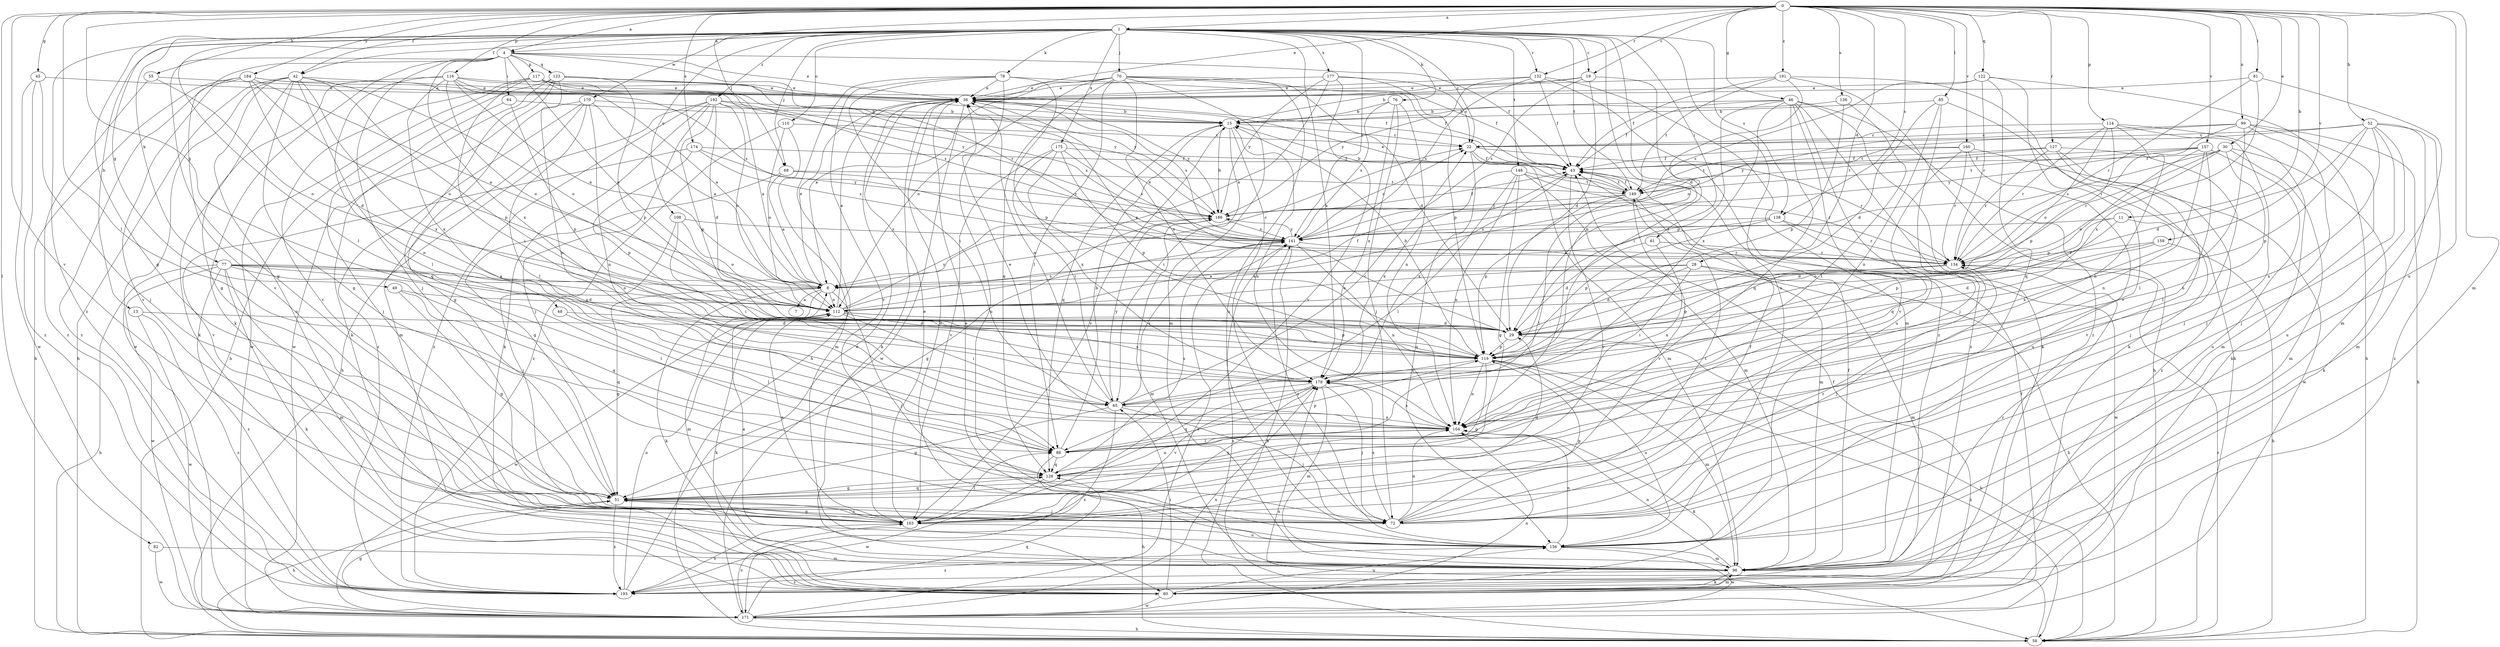 strict digraph  {
0;
1;
4;
7;
8;
11;
13;
15;
19;
22;
28;
29;
30;
36;
42;
43;
45;
46;
48;
49;
51;
52;
55;
58;
61;
64;
65;
68;
70;
72;
76;
77;
78;
80;
81;
82;
85;
88;
96;
99;
104;
108;
110;
112;
114;
116;
117;
119;
122;
123;
126;
127;
132;
134;
136;
138;
141;
148;
149;
156;
157;
159;
160;
163;
170;
171;
174;
175;
177;
178;
184;
186;
191;
192;
193;
0 -> 1  [label=a];
0 -> 4  [label=a];
0 -> 11  [label=b];
0 -> 19  [label=c];
0 -> 28  [label=d];
0 -> 30  [label=e];
0 -> 36  [label=e];
0 -> 42  [label=f];
0 -> 45  [label=g];
0 -> 46  [label=g];
0 -> 48  [label=g];
0 -> 52  [label=h];
0 -> 55  [label=h];
0 -> 68  [label=j];
0 -> 81  [label=l];
0 -> 82  [label=l];
0 -> 85  [label=l];
0 -> 88  [label=l];
0 -> 96  [label=m];
0 -> 99  [label=n];
0 -> 114  [label=p];
0 -> 116  [label=p];
0 -> 122  [label=q];
0 -> 127  [label=r];
0 -> 132  [label=r];
0 -> 136  [label=s];
0 -> 138  [label=s];
0 -> 156  [label=u];
0 -> 157  [label=v];
0 -> 159  [label=v];
0 -> 160  [label=v];
0 -> 163  [label=v];
0 -> 174  [label=x];
0 -> 184  [label=y];
0 -> 191  [label=z];
1 -> 4  [label=a];
1 -> 13  [label=b];
1 -> 19  [label=c];
1 -> 22  [label=c];
1 -> 29  [label=d];
1 -> 42  [label=f];
1 -> 49  [label=g];
1 -> 51  [label=g];
1 -> 61  [label=i];
1 -> 68  [label=j];
1 -> 70  [label=j];
1 -> 76  [label=k];
1 -> 77  [label=k];
1 -> 78  [label=k];
1 -> 88  [label=l];
1 -> 104  [label=n];
1 -> 108  [label=o];
1 -> 110  [label=o];
1 -> 132  [label=r];
1 -> 138  [label=s];
1 -> 141  [label=s];
1 -> 148  [label=t];
1 -> 149  [label=t];
1 -> 156  [label=u];
1 -> 170  [label=w];
1 -> 175  [label=x];
1 -> 177  [label=x];
1 -> 178  [label=x];
1 -> 192  [label=z];
1 -> 193  [label=z];
4 -> 36  [label=e];
4 -> 43  [label=f];
4 -> 51  [label=g];
4 -> 64  [label=i];
4 -> 72  [label=j];
4 -> 80  [label=k];
4 -> 112  [label=o];
4 -> 117  [label=p];
4 -> 123  [label=q];
4 -> 134  [label=r];
4 -> 163  [label=v];
4 -> 178  [label=x];
8 -> 7  [label=a];
8 -> 22  [label=c];
8 -> 36  [label=e];
8 -> 51  [label=g];
8 -> 72  [label=j];
8 -> 80  [label=k];
8 -> 96  [label=m];
8 -> 112  [label=o];
11 -> 29  [label=d];
11 -> 119  [label=p];
11 -> 141  [label=s];
11 -> 178  [label=x];
13 -> 29  [label=d];
13 -> 171  [label=w];
13 -> 193  [label=z];
15 -> 22  [label=c];
15 -> 65  [label=i];
15 -> 72  [label=j];
15 -> 104  [label=n];
15 -> 126  [label=q];
15 -> 163  [label=v];
19 -> 15  [label=b];
19 -> 29  [label=d];
19 -> 36  [label=e];
19 -> 65  [label=i];
19 -> 141  [label=s];
22 -> 43  [label=f];
22 -> 96  [label=m];
22 -> 134  [label=r];
22 -> 156  [label=u];
28 -> 8  [label=a];
28 -> 29  [label=d];
28 -> 58  [label=h];
28 -> 65  [label=i];
28 -> 96  [label=m];
28 -> 112  [label=o];
29 -> 36  [label=e];
29 -> 58  [label=h];
29 -> 119  [label=p];
30 -> 43  [label=f];
30 -> 80  [label=k];
30 -> 96  [label=m];
30 -> 104  [label=n];
30 -> 112  [label=o];
30 -> 134  [label=r];
30 -> 141  [label=s];
36 -> 15  [label=b];
36 -> 80  [label=k];
36 -> 141  [label=s];
36 -> 156  [label=u];
36 -> 171  [label=w];
36 -> 186  [label=y];
42 -> 36  [label=e];
42 -> 51  [label=g];
42 -> 58  [label=h];
42 -> 80  [label=k];
42 -> 88  [label=l];
42 -> 112  [label=o];
42 -> 119  [label=p];
42 -> 156  [label=u];
42 -> 171  [label=w];
42 -> 178  [label=x];
43 -> 149  [label=t];
43 -> 163  [label=v];
43 -> 178  [label=x];
45 -> 36  [label=e];
45 -> 72  [label=j];
45 -> 171  [label=w];
45 -> 193  [label=z];
46 -> 15  [label=b];
46 -> 43  [label=f];
46 -> 58  [label=h];
46 -> 80  [label=k];
46 -> 119  [label=p];
46 -> 126  [label=q];
46 -> 156  [label=u];
46 -> 163  [label=v];
46 -> 178  [label=x];
46 -> 193  [label=z];
48 -> 29  [label=d];
48 -> 88  [label=l];
49 -> 51  [label=g];
49 -> 112  [label=o];
49 -> 126  [label=q];
51 -> 29  [label=d];
51 -> 58  [label=h];
51 -> 72  [label=j];
51 -> 126  [label=q];
51 -> 163  [label=v];
51 -> 193  [label=z];
52 -> 22  [label=c];
52 -> 29  [label=d];
52 -> 72  [label=j];
52 -> 96  [label=m];
52 -> 104  [label=n];
52 -> 119  [label=p];
52 -> 149  [label=t];
52 -> 156  [label=u];
52 -> 193  [label=z];
55 -> 36  [label=e];
55 -> 112  [label=o];
55 -> 193  [label=z];
58 -> 134  [label=r];
58 -> 141  [label=s];
58 -> 178  [label=x];
61 -> 29  [label=d];
61 -> 104  [label=n];
61 -> 134  [label=r];
64 -> 15  [label=b];
64 -> 72  [label=j];
64 -> 119  [label=p];
65 -> 22  [label=c];
65 -> 36  [label=e];
65 -> 51  [label=g];
65 -> 72  [label=j];
65 -> 104  [label=n];
65 -> 141  [label=s];
65 -> 186  [label=y];
65 -> 193  [label=z];
68 -> 8  [label=a];
68 -> 51  [label=g];
68 -> 149  [label=t];
68 -> 186  [label=y];
70 -> 8  [label=a];
70 -> 29  [label=d];
70 -> 36  [label=e];
70 -> 43  [label=f];
70 -> 88  [label=l];
70 -> 96  [label=m];
70 -> 112  [label=o];
70 -> 126  [label=q];
70 -> 156  [label=u];
70 -> 178  [label=x];
72 -> 43  [label=f];
72 -> 104  [label=n];
72 -> 119  [label=p];
72 -> 134  [label=r];
72 -> 149  [label=t];
72 -> 178  [label=x];
76 -> 15  [label=b];
76 -> 72  [label=j];
76 -> 104  [label=n];
76 -> 141  [label=s];
76 -> 178  [label=x];
77 -> 8  [label=a];
77 -> 29  [label=d];
77 -> 58  [label=h];
77 -> 80  [label=k];
77 -> 88  [label=l];
77 -> 96  [label=m];
77 -> 112  [label=o];
77 -> 126  [label=q];
77 -> 171  [label=w];
77 -> 193  [label=z];
78 -> 36  [label=e];
78 -> 43  [label=f];
78 -> 58  [label=h];
78 -> 65  [label=i];
78 -> 119  [label=p];
78 -> 156  [label=u];
78 -> 163  [label=v];
80 -> 43  [label=f];
80 -> 65  [label=i];
80 -> 96  [label=m];
80 -> 156  [label=u];
80 -> 171  [label=w];
81 -> 36  [label=e];
81 -> 96  [label=m];
81 -> 134  [label=r];
81 -> 178  [label=x];
82 -> 96  [label=m];
82 -> 171  [label=w];
85 -> 15  [label=b];
85 -> 29  [label=d];
85 -> 72  [label=j];
85 -> 80  [label=k];
85 -> 104  [label=n];
88 -> 15  [label=b];
88 -> 58  [label=h];
88 -> 119  [label=p];
88 -> 126  [label=q];
96 -> 8  [label=a];
96 -> 43  [label=f];
96 -> 80  [label=k];
96 -> 104  [label=n];
96 -> 134  [label=r];
96 -> 193  [label=z];
99 -> 22  [label=c];
99 -> 58  [label=h];
99 -> 72  [label=j];
99 -> 88  [label=l];
99 -> 96  [label=m];
99 -> 134  [label=r];
99 -> 186  [label=y];
104 -> 36  [label=e];
104 -> 80  [label=k];
104 -> 88  [label=l];
104 -> 178  [label=x];
108 -> 65  [label=i];
108 -> 72  [label=j];
108 -> 112  [label=o];
108 -> 141  [label=s];
110 -> 22  [label=c];
110 -> 96  [label=m];
110 -> 112  [label=o];
110 -> 193  [label=z];
112 -> 29  [label=d];
112 -> 36  [label=e];
112 -> 43  [label=f];
112 -> 65  [label=i];
112 -> 80  [label=k];
112 -> 119  [label=p];
112 -> 141  [label=s];
112 -> 171  [label=w];
112 -> 178  [label=x];
112 -> 186  [label=y];
114 -> 22  [label=c];
114 -> 72  [label=j];
114 -> 80  [label=k];
114 -> 104  [label=n];
114 -> 112  [label=o];
114 -> 119  [label=p];
114 -> 134  [label=r];
116 -> 8  [label=a];
116 -> 36  [label=e];
116 -> 43  [label=f];
116 -> 51  [label=g];
116 -> 104  [label=n];
116 -> 112  [label=o];
116 -> 141  [label=s];
116 -> 178  [label=x];
116 -> 186  [label=y];
117 -> 8  [label=a];
117 -> 36  [label=e];
117 -> 65  [label=i];
117 -> 141  [label=s];
117 -> 163  [label=v];
117 -> 171  [label=w];
117 -> 186  [label=y];
119 -> 15  [label=b];
119 -> 51  [label=g];
119 -> 58  [label=h];
119 -> 96  [label=m];
119 -> 104  [label=n];
119 -> 156  [label=u];
119 -> 178  [label=x];
122 -> 36  [label=e];
122 -> 58  [label=h];
122 -> 126  [label=q];
122 -> 134  [label=r];
122 -> 141  [label=s];
122 -> 163  [label=v];
123 -> 36  [label=e];
123 -> 58  [label=h];
123 -> 80  [label=k];
123 -> 104  [label=n];
123 -> 119  [label=p];
123 -> 126  [label=q];
123 -> 171  [label=w];
123 -> 186  [label=y];
126 -> 51  [label=g];
126 -> 104  [label=n];
126 -> 141  [label=s];
126 -> 171  [label=w];
127 -> 43  [label=f];
127 -> 72  [label=j];
127 -> 134  [label=r];
127 -> 149  [label=t];
127 -> 163  [label=v];
127 -> 193  [label=z];
132 -> 36  [label=e];
132 -> 43  [label=f];
132 -> 96  [label=m];
132 -> 141  [label=s];
132 -> 186  [label=y];
132 -> 193  [label=z];
134 -> 8  [label=a];
134 -> 36  [label=e];
134 -> 72  [label=j];
134 -> 119  [label=p];
136 -> 15  [label=b];
136 -> 88  [label=l];
136 -> 119  [label=p];
138 -> 8  [label=a];
138 -> 119  [label=p];
138 -> 134  [label=r];
138 -> 141  [label=s];
138 -> 171  [label=w];
141 -> 22  [label=c];
141 -> 58  [label=h];
141 -> 104  [label=n];
141 -> 134  [label=r];
141 -> 186  [label=y];
148 -> 51  [label=g];
148 -> 88  [label=l];
148 -> 96  [label=m];
148 -> 104  [label=n];
148 -> 134  [label=r];
148 -> 149  [label=t];
148 -> 178  [label=x];
149 -> 15  [label=b];
149 -> 36  [label=e];
149 -> 43  [label=f];
149 -> 88  [label=l];
149 -> 96  [label=m];
149 -> 119  [label=p];
149 -> 163  [label=v];
149 -> 186  [label=y];
156 -> 36  [label=e];
156 -> 96  [label=m];
156 -> 104  [label=n];
156 -> 141  [label=s];
156 -> 171  [label=w];
156 -> 193  [label=z];
157 -> 43  [label=f];
157 -> 88  [label=l];
157 -> 104  [label=n];
157 -> 119  [label=p];
157 -> 149  [label=t];
157 -> 156  [label=u];
157 -> 186  [label=y];
159 -> 29  [label=d];
159 -> 58  [label=h];
159 -> 112  [label=o];
159 -> 134  [label=r];
160 -> 43  [label=f];
160 -> 126  [label=q];
160 -> 134  [label=r];
160 -> 149  [label=t];
160 -> 156  [label=u];
160 -> 171  [label=w];
163 -> 36  [label=e];
163 -> 51  [label=g];
163 -> 88  [label=l];
163 -> 112  [label=o];
163 -> 156  [label=u];
163 -> 178  [label=x];
163 -> 193  [label=z];
170 -> 8  [label=a];
170 -> 15  [label=b];
170 -> 51  [label=g];
170 -> 88  [label=l];
170 -> 96  [label=m];
170 -> 104  [label=n];
170 -> 193  [label=z];
171 -> 43  [label=f];
171 -> 51  [label=g];
171 -> 58  [label=h];
171 -> 104  [label=n];
171 -> 126  [label=q];
171 -> 141  [label=s];
171 -> 163  [label=v];
171 -> 178  [label=x];
174 -> 43  [label=f];
174 -> 119  [label=p];
174 -> 141  [label=s];
174 -> 163  [label=v];
174 -> 186  [label=y];
175 -> 43  [label=f];
175 -> 65  [label=i];
175 -> 119  [label=p];
175 -> 141  [label=s];
175 -> 163  [label=v];
175 -> 178  [label=x];
177 -> 8  [label=a];
177 -> 22  [label=c];
177 -> 36  [label=e];
177 -> 119  [label=p];
177 -> 163  [label=v];
177 -> 186  [label=y];
178 -> 65  [label=i];
178 -> 72  [label=j];
178 -> 96  [label=m];
178 -> 126  [label=q];
178 -> 163  [label=v];
184 -> 8  [label=a];
184 -> 15  [label=b];
184 -> 29  [label=d];
184 -> 36  [label=e];
184 -> 58  [label=h];
184 -> 112  [label=o];
184 -> 163  [label=v];
184 -> 193  [label=z];
186 -> 15  [label=b];
186 -> 43  [label=f];
186 -> 51  [label=g];
186 -> 96  [label=m];
186 -> 141  [label=s];
191 -> 36  [label=e];
191 -> 43  [label=f];
191 -> 58  [label=h];
191 -> 112  [label=o];
191 -> 149  [label=t];
191 -> 193  [label=z];
192 -> 8  [label=a];
192 -> 15  [label=b];
192 -> 29  [label=d];
192 -> 58  [label=h];
192 -> 72  [label=j];
192 -> 80  [label=k];
192 -> 112  [label=o];
192 -> 119  [label=p];
192 -> 141  [label=s];
192 -> 193  [label=z];
193 -> 36  [label=e];
193 -> 112  [label=o];
}
